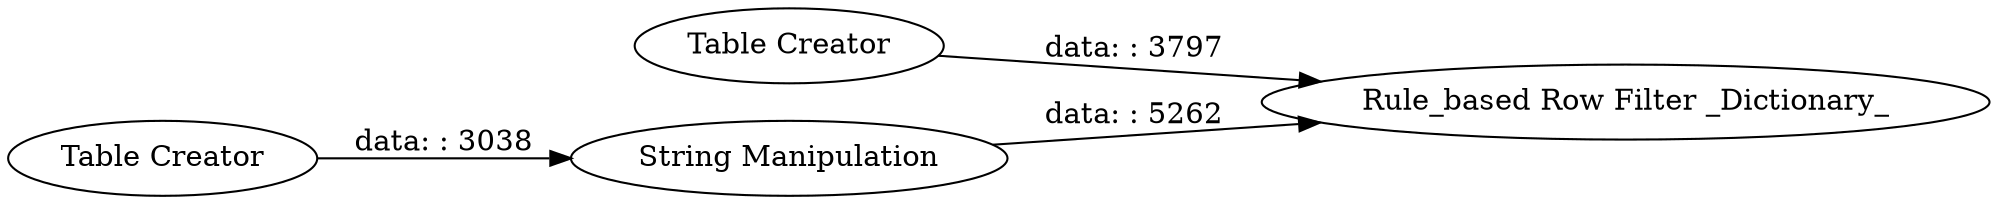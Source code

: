 digraph {
	"2816117276223211447_5" [label="String Manipulation"]
	"2816117276223211447_4" [label="Table Creator"]
	"2816117276223211447_3" [label="Table Creator"]
	"2816117276223211447_1" [label="Rule_based Row Filter _Dictionary_"]
	"2816117276223211447_4" -> "2816117276223211447_5" [label="data: : 3038"]
	"2816117276223211447_3" -> "2816117276223211447_1" [label="data: : 3797"]
	"2816117276223211447_5" -> "2816117276223211447_1" [label="data: : 5262"]
	rankdir=LR
}
